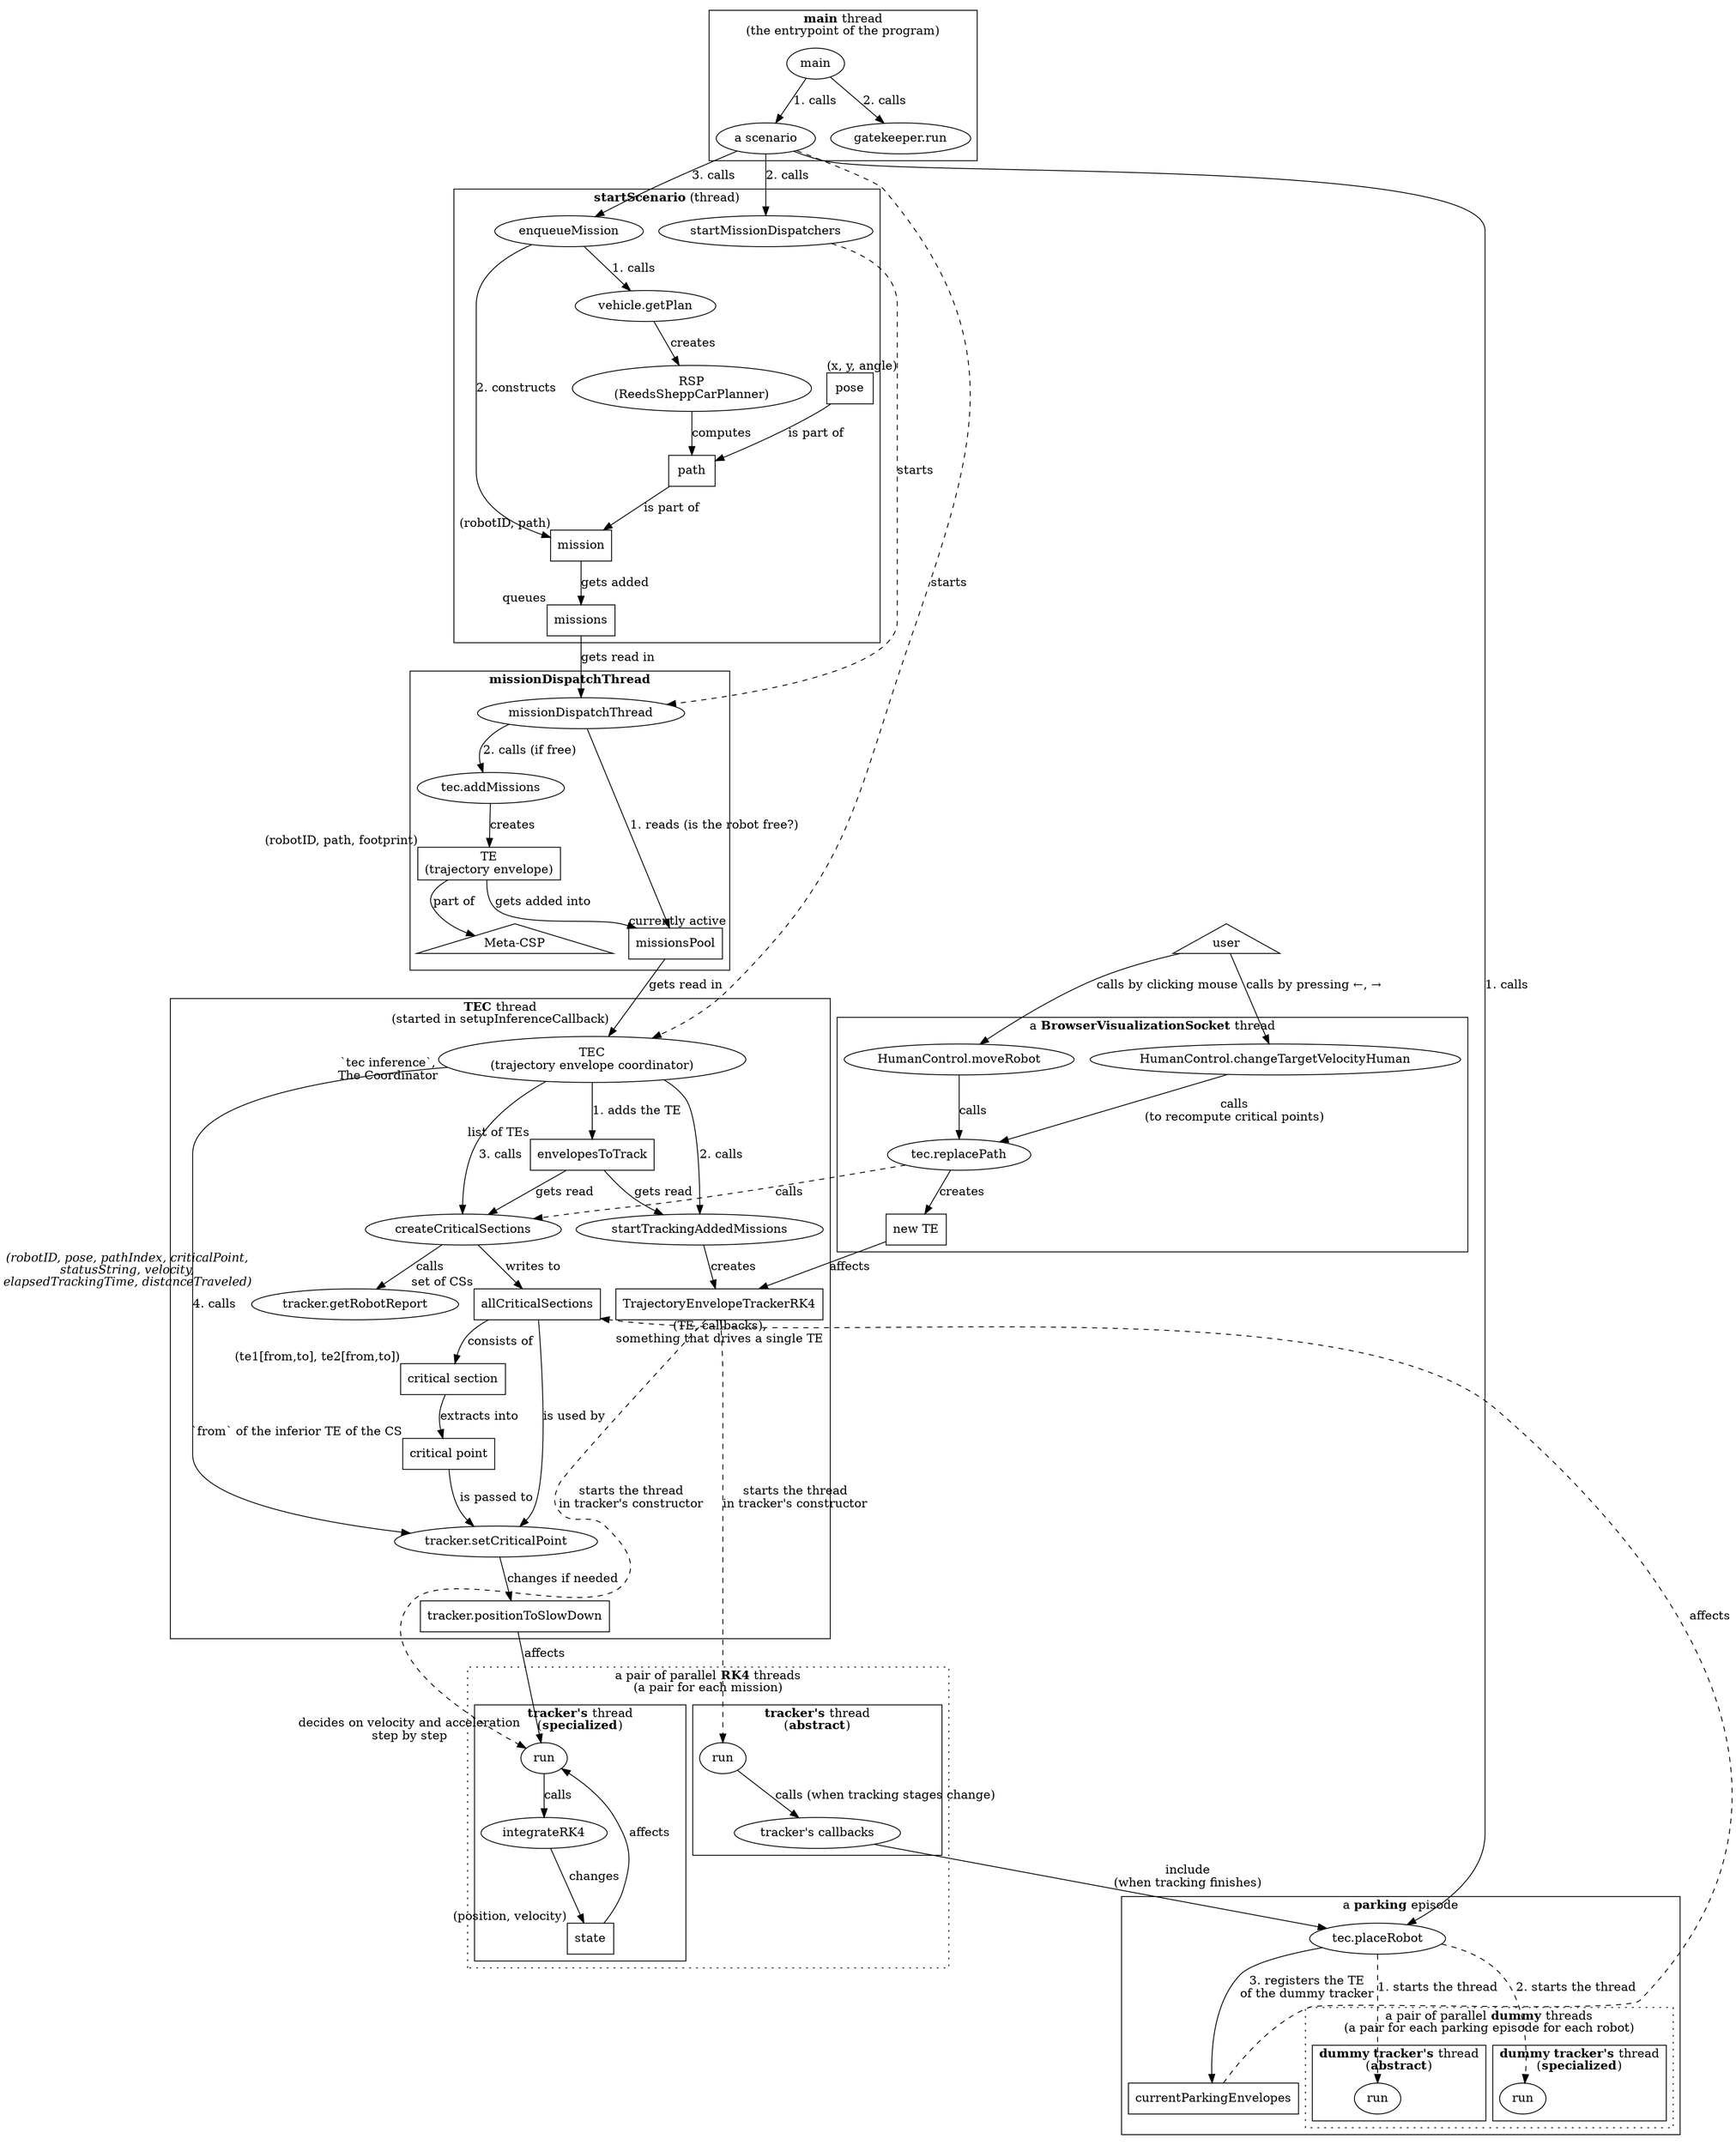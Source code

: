 digraph {
    // Data:
    missions [shape=rect, xlabel="queues"]
    mission [shape=rect, xlabel="(robotID, path)"]
    missionsPool [shape=rect, xlabel="currently active"]
    path [shape=rect]
    pose [shape=rect, xlabel="(x, y, angle)"]
    envelopesToTrack [shape=rect, xlabel="list of TEs"]
    TE [shape=rect, label="TE\n(trajectory envelope)", xlabel="(robotID, path, footprint)"]
    "new TE" [shape=rect]
    "Meta-CSP" [shape=triangle]
    user [shape=triangle]
    TEC [label="TEC\n(trajectory envelope coordinator)", xlabel="`tec inference`,\nThe Coordinator"]
    allCriticalSections [shape=rect, xlabel="set of CSs"]
    "critical section" [shape=rect, xlabel="(te1[from,to], te2[from,to])"]
    "critical point" [shape=rect, xlabel="`from` of the inferior TE of the CS"]
    TrajectoryEnvelopeTrackerRK4 [shape=rect, xlabel="(TE, callbacks),\nsomething that drives a single TE"]
    "tracker.run" [xlabel="decides on velocity and acceleration\nstep by step"]
    state [shape=rect, xlabel="(position, velocity)"]
    "tracker.positionToSlowDown" [shape=rect]
    currentParkingEnvelopes [shape=rect]
    RSP [label="RSP\n(ReedsSheppCarPlanner)"]

    subgraph cluster_main {
        label=<<b>main</b> thread<br/>(the entrypoint of the program)>

        "main" -> "a scenario" [label="1. calls"]
        "main" -> "gatekeeper.run" [label="2. calls"]
    }

    subgraph cluster_startScenario {
        label=<<b>startScenario</b> (thread)>

        "a scenario" -> startMissionDispatchers [label="2. calls"]
        "a scenario" -> enqueueMission [label="3. calls"]
        enqueueMission -> "vehicle.getPlan" [label="1. calls"]
        "vehicle.getPlan" -> RSP [label="creates"]
        RSP -> path [label="computes"]
        path -> mission [label="is part of"]
        pose -> path [label="is part of"]
        enqueueMission -> mission [label="2. constructs"]
        mission -> missions [label="gets added"]
    }

    subgraph cluster_missionDispatchThread {
        label=<<b>missionDispatchThread</b>>

        missions -> missionDispatchThread [label="gets read in"]
        startMissionDispatchers -> missionDispatchThread [label="starts", style=dashed]
        missionDispatchThread -> "missionsPool" [label="1. reads (is the robot free?)"]
        missionDispatchThread -> "tec.addMissions" [label="2. calls (if free)"]
        "tec.addMissions" -> TE [label="creates"]
        TE -> missionsPool [label="gets added into"]
        TE -> "Meta-CSP" [label="part of"]
    }

    subgraph cluster_TEC {
        label=<<b>TEC</b> thread<br/>(started in setupInferenceCallback)>

        "tracker.getRobotReport" [xlabel=<<i>(robotID, pose, pathIndex, criticalPoint,<br/>statusString, velocity,<br/>elapsedTrackingTime, distanceTraveled)</i>>]

        "a scenario" -> TEC [label="starts", constraint=false, style=dashed]
        missionsPool -> TEC [label="gets read in"]
        TEC -> envelopesToTrack [label="1. adds the TE"]
        TEC -> startTrackingAddedMissions [label="2. calls"]
        TEC -> createCriticalSections [label="3. calls"]
        TEC -> "tracker.setCriticalPoint" [label="4. calls"]
        envelopesToTrack -> createCriticalSections [label="gets read"]
        envelopesToTrack -> startTrackingAddedMissions [label="gets read"]

        createCriticalSections -> allCriticalSections [label="writes to"]
        startTrackingAddedMissions -> TrajectoryEnvelopeTrackerRK4 [label="creates"]

        createCriticalSections -> "tracker.getRobotReport" [label="calls"]
        allCriticalSections -> "tracker.setCriticalPoint" [label="is used by"]
        allCriticalSections -> "critical section" [label="consists of"]
        "critical section" -> "critical point" [label="extracts into"]
        "critical point" -> "tracker.setCriticalPoint" [label="is passed to"]
        "tracker.setCriticalPoint" -> "tracker.positionToSlowDown" [label="changes if needed"]
    }

    subgraph cluster_tracker_threads {
        label=<a pair of parallel <b>RK4</b> threads<br/>(a pair for each mission)>
        graph [style=dotted]

        subgraph cluster_tracker_RK4 {
            label=<<b>tracker's</b> thread<br/>(<b>specialized</b>)>
            graph [style=solid]

            "tracker.run" [label="run"]
            TrajectoryEnvelopeTrackerRK4 -> "tracker.run" [label="starts the thread\nin tracker's constructor", constraint=false, style=dashed]
            state -> "tracker.run" [label="affects"]
            "tracker.positionToSlowDown" -> "tracker.run" [label="affects"]
            "tracker.run" -> integrateRK4 [label="calls"]
            integrateRK4 -> state [label="changes"]
        }

        subgraph cluster_tracker_abstract {
        label=<<b>tracker's</b> thread<br/>(<b>abstract</b>)>
            graph [style=solid]

            "(abstract) tracker.run" [label="run"]
            TrajectoryEnvelopeTrackerRK4 -> "(abstract) tracker.run" [label="starts the thread\nin tracker's constructor", style=dashed]
            "(abstract) tracker.run" -> "tracker's callbacks" [label="calls (when tracking stages change)"]
        }
    }

    subgraph cluster_parking {
        label=<a <b>parking</b> episode>

        "a scenario" -> "tec.placeRobot" [label="1. calls"]
        "tracker's callbacks" -> "tec.placeRobot" [label="include\n(when tracking finishes)"]

        "tec.placeRobot" -> "(dummy, abstract) tracker.run" [label="1. starts the thread", style=dashed]
        "tec.placeRobot" -> "(dummy) tracker.run" [label="2. starts the thread", style=dashed]

        "tec.placeRobot" -> currentParkingEnvelopes [label="3. registers the TE\nof the dummy tracker"]
        currentParkingEnvelopes -> allCriticalSections [label="affects", constraint=false, style=dashed]

        subgraph cluster_tracker_dummy_threads {
            label=<a pair of parallel <b>dummy</b> threads<br/>(a pair for each parking episode for each robot)>
            graph [style=dotted]

            subgraph cluster_tracker_dummy_RK4 {
                label=<<b>dummy tracker's</b> thread<br/>(<b>specialized</b>)>
                graph [style=solid]

                "(dummy) tracker.run" [label="run"]
            }

            subgraph cluster_tracker_dummy_abstract {
                label=<<b>dummy tracker's</b> thread<br/>(<b>abstract</b>)>
                graph [style=solid]

                "(dummy, abstract) tracker.run" [label="run"]
            }
        }
    }

    user -> "HumanControl.moveRobot" [label="calls by clicking mouse"]
    user -> "HumanControl.changeTargetVelocityHuman" [label="calls by pressing ←, →"]

    subgraph cluster_visualization {
        label=<a <b>BrowserVisualizationSocket</b> thread>

        "HumanControl.moveRobot" -> "tec.replacePath" [label="calls"]
        "HumanControl.changeTargetVelocityHuman"  -> "tec.replacePath" [label="calls\n(to recompute critical points)"]
        "tec.replacePath" -> "new TE" [label="creates"]
        "tec.replacePath" -> createCriticalSections [label="calls", constraint=false, style=dashed]
        "new TE" -> TrajectoryEnvelopeTrackerRK4 [label="affects"]
    }
}

/*
gates = {LinkedBlockingQueue@4190}    size = 12

Common:
7 = {Gate@4201} "Gate[missionDispatchThread's sleep(500)]" -- передаёт миссии от сценария координатору
5 = {Gate@4199} "Gate[TrajectoryEnvelopeCoordinator inference's sleep(500)]" -- координатор
6 = {Gate@4200} "Gate[Visualization update thread's sleep(30)]" -- визуализация (передача данных в браузер)
8 = {Gate@4202} "Gate[forcing thread's sleep(100)]" -- конкретно в GridTest

Robot 0:
4 = {Gate@4198} "Gate[Abstract tracker Robot0's sleep(100)]" -- отслеживание этапов
3 = {Gate@4197} "Gate[RK4 tracker Robot0's sleep(100)]" -- собственно изменение этапов
    or Gate[Parking tracker Robot0's initial] -- Dummy

Robot 1:
2 = {Gate@4196} "Gate[Abstract tracker Robot1's sleep(100)]"
1 = {Gate@4195} "Gate[RK4 tracker Robot1's sleep(100)]"

Robot 2:
0 = {Gate@4194} "Gate[Abstract tracker Robot2's sleep(100)]"
11 = {Gate@4205} "Gate[RK4 tracker Robot2's sleep(100)]"

Robot 3:
10 = {Gate@4204} "Gate[Abstract tracker Robot3's sleep(100)]"
9 = {Gate@4203} "Gate[RK4 tracker Robot3's sleep(100)]"


RobotReport(te.getRobotID(), pose, currentPathIndex, state.getVelocity(), state.getPosition(), this.criticalPoint);
*/
